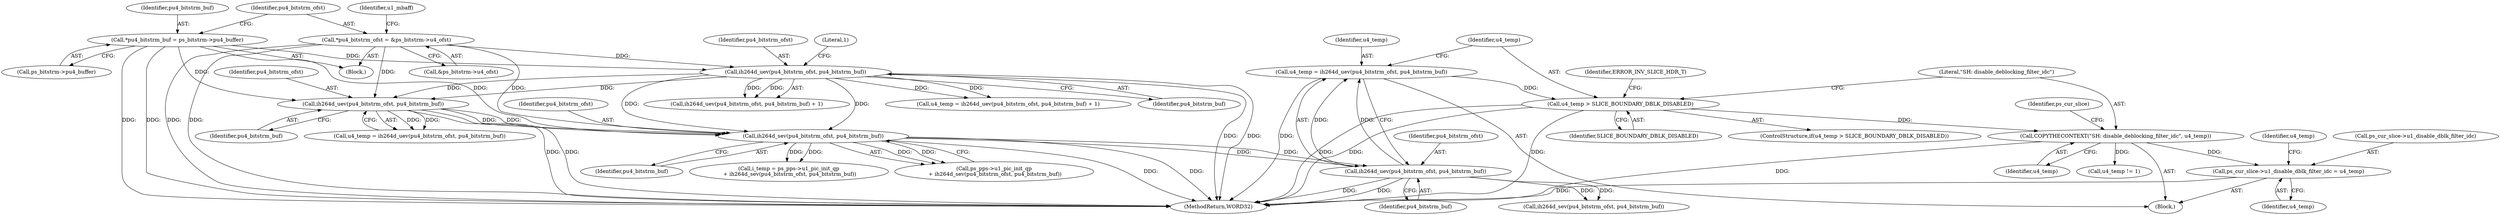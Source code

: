 digraph "0_Android_943323f1d9d3dd5c2634deb26cbe72343ca6b3db_2@pointer" {
"1000828" [label="(Call,ps_cur_slice->u1_disable_dblk_filter_idc = u4_temp)"];
"1000825" [label="(Call,COPYTHECONTEXT(\"SH: disable_deblocking_filter_idc\", u4_temp))"];
"1000819" [label="(Call,u4_temp > SLICE_BOUNDARY_DBLK_DISABLED)"];
"1000813" [label="(Call,u4_temp = ih264d_uev(pu4_bitstrm_ofst, pu4_bitstrm_buf))"];
"1000815" [label="(Call,ih264d_uev(pu4_bitstrm_ofst, pu4_bitstrm_buf))"];
"1000776" [label="(Call,ih264d_sev(pu4_bitstrm_ofst, pu4_bitstrm_buf))"];
"1000750" [label="(Call,ih264d_uev(pu4_bitstrm_ofst, pu4_bitstrm_buf))"];
"1000147" [label="(Call,*pu4_bitstrm_ofst = &ps_bitstrm->u4_ofst)"];
"1000261" [label="(Call,ih264d_uev(pu4_bitstrm_ofst, pu4_bitstrm_buf))"];
"1000141" [label="(Call,*pu4_bitstrm_buf = ps_bitstrm->pu4_buffer)"];
"1000819" [label="(Call,u4_temp > SLICE_BOUNDARY_DBLK_DISABLED)"];
"1000812" [label="(Block,)"];
"1000829" [label="(Call,ps_cur_slice->u1_disable_dblk_filter_idc)"];
"1000827" [label="(Identifier,u4_temp)"];
"1000834" [label="(Call,u4_temp != 1)"];
"1000824" [label="(Identifier,ERROR_INV_SLICE_HDR_T)"];
"1000825" [label="(Call,COPYTHECONTEXT(\"SH: disable_deblocking_filter_idc\", u4_temp))"];
"1000142" [label="(Identifier,pu4_bitstrm_buf)"];
"1000263" [label="(Identifier,pu4_bitstrm_buf)"];
"1000821" [label="(Identifier,SLICE_BOUNDARY_DBLK_DISABLED)"];
"1000841" [label="(Call,ih264d_sev(pu4_bitstrm_ofst, pu4_bitstrm_buf))"];
"1000835" [label="(Identifier,u4_temp)"];
"1001025" [label="(MethodReturn,WORD32)"];
"1000748" [label="(Call,u4_temp = ih264d_uev(pu4_bitstrm_ofst, pu4_bitstrm_buf))"];
"1000750" [label="(Call,ih264d_uev(pu4_bitstrm_ofst, pu4_bitstrm_buf))"];
"1000777" [label="(Identifier,pu4_bitstrm_ofst)"];
"1000776" [label="(Call,ih264d_sev(pu4_bitstrm_ofst, pu4_bitstrm_buf))"];
"1000778" [label="(Identifier,pu4_bitstrm_buf)"];
"1000147" [label="(Call,*pu4_bitstrm_ofst = &ps_bitstrm->u4_ofst)"];
"1000820" [label="(Identifier,u4_temp)"];
"1000261" [label="(Call,ih264d_uev(pu4_bitstrm_ofst, pu4_bitstrm_buf))"];
"1000828" [label="(Call,ps_cur_slice->u1_disable_dblk_filter_idc = u4_temp)"];
"1000826" [label="(Literal,\"SH: disable_deblocking_filter_idc\")"];
"1000770" [label="(Call,i_temp = ps_pps->u1_pic_init_qp\n + ih264d_sev(pu4_bitstrm_ofst, pu4_bitstrm_buf))"];
"1000832" [label="(Identifier,u4_temp)"];
"1000141" [label="(Call,*pu4_bitstrm_buf = ps_bitstrm->pu4_buffer)"];
"1000815" [label="(Call,ih264d_uev(pu4_bitstrm_ofst, pu4_bitstrm_buf))"];
"1000817" [label="(Identifier,pu4_bitstrm_buf)"];
"1000813" [label="(Call,u4_temp = ih264d_uev(pu4_bitstrm_ofst, pu4_bitstrm_buf))"];
"1000155" [label="(Identifier,u1_mbaff)"];
"1000260" [label="(Call,ih264d_uev(pu4_bitstrm_ofst, pu4_bitstrm_buf) + 1)"];
"1000149" [label="(Call,&ps_bitstrm->u4_ofst)"];
"1000830" [label="(Identifier,ps_cur_slice)"];
"1000772" [label="(Call,ps_pps->u1_pic_init_qp\n + ih264d_sev(pu4_bitstrm_ofst, pu4_bitstrm_buf))"];
"1000143" [label="(Call,ps_bitstrm->pu4_buffer)"];
"1000264" [label="(Literal,1)"];
"1000262" [label="(Identifier,pu4_bitstrm_ofst)"];
"1000121" [label="(Block,)"];
"1000814" [label="(Identifier,u4_temp)"];
"1000752" [label="(Identifier,pu4_bitstrm_buf)"];
"1000751" [label="(Identifier,pu4_bitstrm_ofst)"];
"1000818" [label="(ControlStructure,if(u4_temp > SLICE_BOUNDARY_DBLK_DISABLED))"];
"1000148" [label="(Identifier,pu4_bitstrm_ofst)"];
"1000258" [label="(Call,u4_temp = ih264d_uev(pu4_bitstrm_ofst, pu4_bitstrm_buf) + 1)"];
"1000816" [label="(Identifier,pu4_bitstrm_ofst)"];
"1000828" -> "1000812"  [label="AST: "];
"1000828" -> "1000832"  [label="CFG: "];
"1000829" -> "1000828"  [label="AST: "];
"1000832" -> "1000828"  [label="AST: "];
"1000835" -> "1000828"  [label="CFG: "];
"1000828" -> "1001025"  [label="DDG: "];
"1000825" -> "1000828"  [label="DDG: "];
"1000825" -> "1000812"  [label="AST: "];
"1000825" -> "1000827"  [label="CFG: "];
"1000826" -> "1000825"  [label="AST: "];
"1000827" -> "1000825"  [label="AST: "];
"1000830" -> "1000825"  [label="CFG: "];
"1000825" -> "1001025"  [label="DDG: "];
"1000819" -> "1000825"  [label="DDG: "];
"1000825" -> "1000834"  [label="DDG: "];
"1000819" -> "1000818"  [label="AST: "];
"1000819" -> "1000821"  [label="CFG: "];
"1000820" -> "1000819"  [label="AST: "];
"1000821" -> "1000819"  [label="AST: "];
"1000824" -> "1000819"  [label="CFG: "];
"1000826" -> "1000819"  [label="CFG: "];
"1000819" -> "1001025"  [label="DDG: "];
"1000819" -> "1001025"  [label="DDG: "];
"1000819" -> "1001025"  [label="DDG: "];
"1000813" -> "1000819"  [label="DDG: "];
"1000813" -> "1000812"  [label="AST: "];
"1000813" -> "1000815"  [label="CFG: "];
"1000814" -> "1000813"  [label="AST: "];
"1000815" -> "1000813"  [label="AST: "];
"1000820" -> "1000813"  [label="CFG: "];
"1000813" -> "1001025"  [label="DDG: "];
"1000815" -> "1000813"  [label="DDG: "];
"1000815" -> "1000813"  [label="DDG: "];
"1000815" -> "1000817"  [label="CFG: "];
"1000816" -> "1000815"  [label="AST: "];
"1000817" -> "1000815"  [label="AST: "];
"1000815" -> "1001025"  [label="DDG: "];
"1000815" -> "1001025"  [label="DDG: "];
"1000776" -> "1000815"  [label="DDG: "];
"1000776" -> "1000815"  [label="DDG: "];
"1000815" -> "1000841"  [label="DDG: "];
"1000815" -> "1000841"  [label="DDG: "];
"1000776" -> "1000772"  [label="AST: "];
"1000776" -> "1000778"  [label="CFG: "];
"1000777" -> "1000776"  [label="AST: "];
"1000778" -> "1000776"  [label="AST: "];
"1000772" -> "1000776"  [label="CFG: "];
"1000776" -> "1001025"  [label="DDG: "];
"1000776" -> "1001025"  [label="DDG: "];
"1000776" -> "1000770"  [label="DDG: "];
"1000776" -> "1000770"  [label="DDG: "];
"1000776" -> "1000772"  [label="DDG: "];
"1000776" -> "1000772"  [label="DDG: "];
"1000750" -> "1000776"  [label="DDG: "];
"1000750" -> "1000776"  [label="DDG: "];
"1000147" -> "1000776"  [label="DDG: "];
"1000261" -> "1000776"  [label="DDG: "];
"1000261" -> "1000776"  [label="DDG: "];
"1000141" -> "1000776"  [label="DDG: "];
"1000750" -> "1000748"  [label="AST: "];
"1000750" -> "1000752"  [label="CFG: "];
"1000751" -> "1000750"  [label="AST: "];
"1000752" -> "1000750"  [label="AST: "];
"1000748" -> "1000750"  [label="CFG: "];
"1000750" -> "1001025"  [label="DDG: "];
"1000750" -> "1001025"  [label="DDG: "];
"1000750" -> "1000748"  [label="DDG: "];
"1000750" -> "1000748"  [label="DDG: "];
"1000147" -> "1000750"  [label="DDG: "];
"1000261" -> "1000750"  [label="DDG: "];
"1000261" -> "1000750"  [label="DDG: "];
"1000141" -> "1000750"  [label="DDG: "];
"1000147" -> "1000121"  [label="AST: "];
"1000147" -> "1000149"  [label="CFG: "];
"1000148" -> "1000147"  [label="AST: "];
"1000149" -> "1000147"  [label="AST: "];
"1000155" -> "1000147"  [label="CFG: "];
"1000147" -> "1001025"  [label="DDG: "];
"1000147" -> "1001025"  [label="DDG: "];
"1000147" -> "1000261"  [label="DDG: "];
"1000261" -> "1000260"  [label="AST: "];
"1000261" -> "1000263"  [label="CFG: "];
"1000262" -> "1000261"  [label="AST: "];
"1000263" -> "1000261"  [label="AST: "];
"1000264" -> "1000261"  [label="CFG: "];
"1000261" -> "1001025"  [label="DDG: "];
"1000261" -> "1001025"  [label="DDG: "];
"1000261" -> "1000258"  [label="DDG: "];
"1000261" -> "1000258"  [label="DDG: "];
"1000261" -> "1000260"  [label="DDG: "];
"1000261" -> "1000260"  [label="DDG: "];
"1000141" -> "1000261"  [label="DDG: "];
"1000141" -> "1000121"  [label="AST: "];
"1000141" -> "1000143"  [label="CFG: "];
"1000142" -> "1000141"  [label="AST: "];
"1000143" -> "1000141"  [label="AST: "];
"1000148" -> "1000141"  [label="CFG: "];
"1000141" -> "1001025"  [label="DDG: "];
"1000141" -> "1001025"  [label="DDG: "];
}
